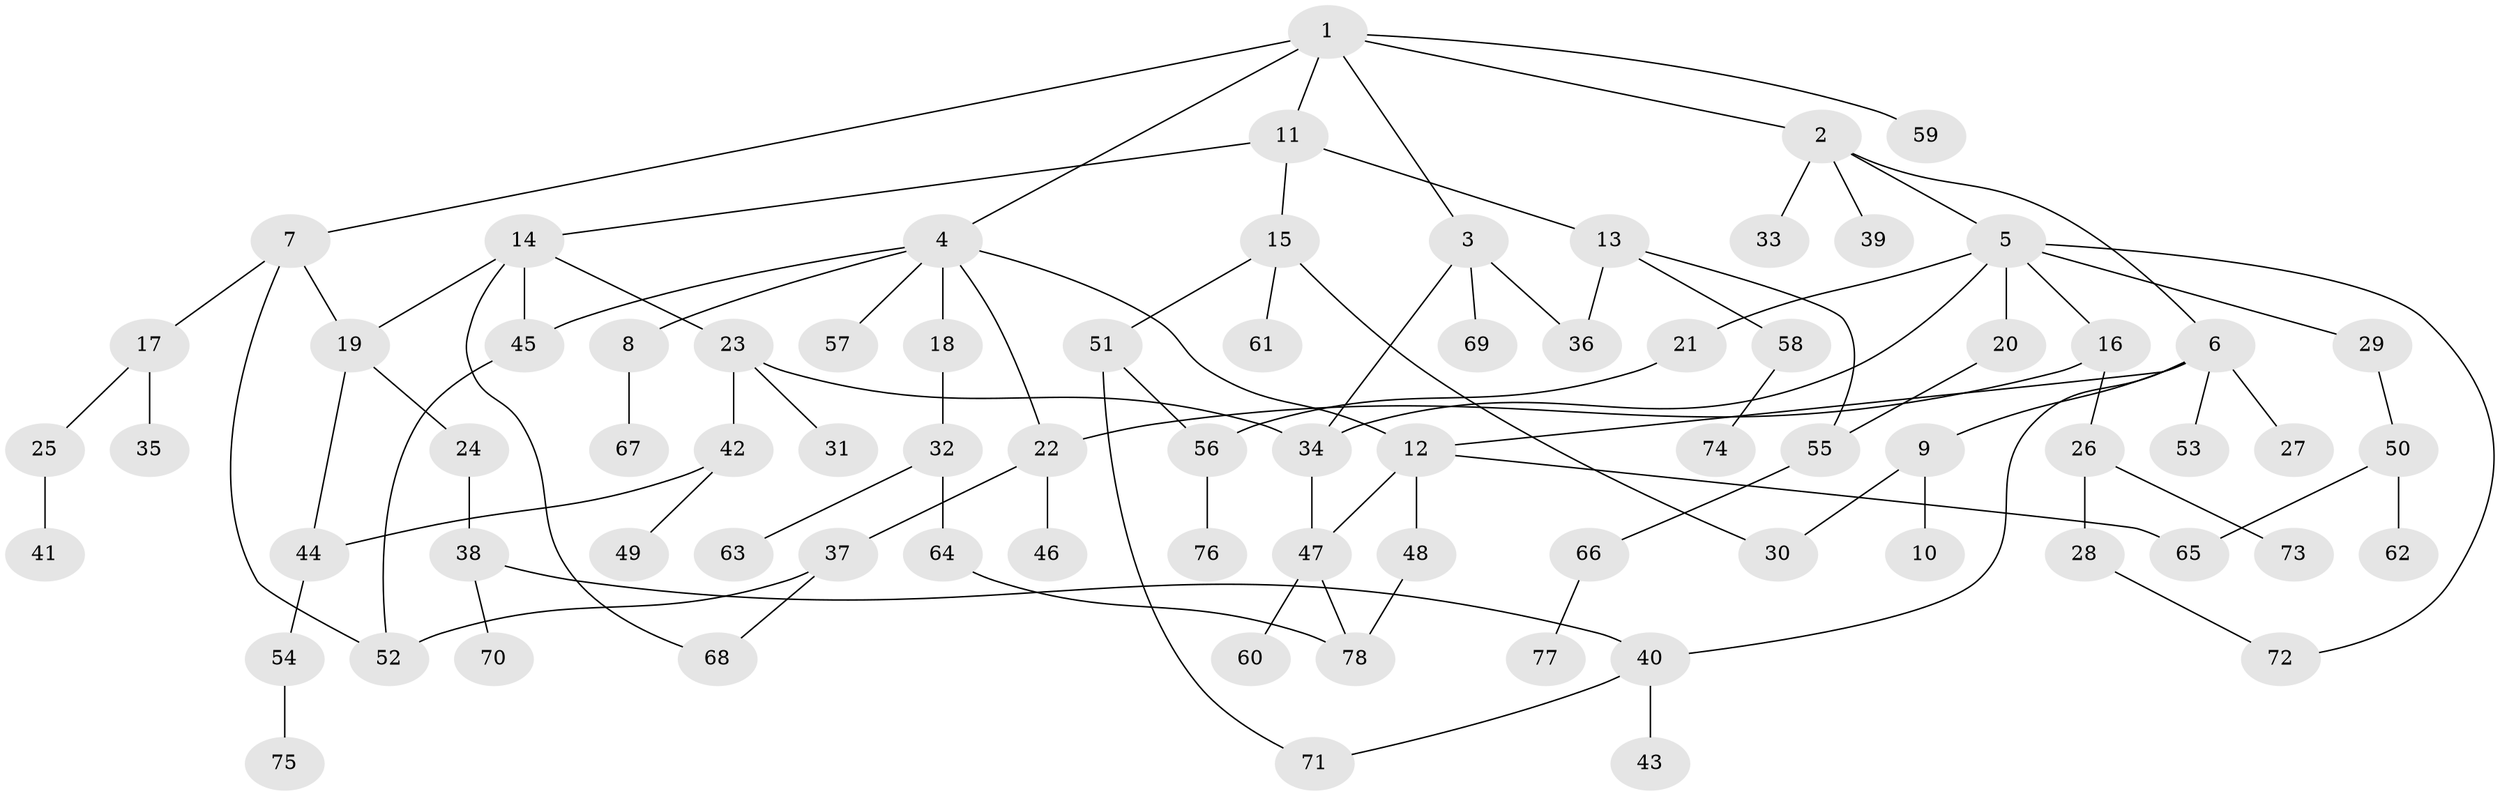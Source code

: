 // coarse degree distribution, {8: 0.0196078431372549, 4: 0.0784313725490196, 6: 0.0392156862745098, 10: 0.0196078431372549, 7: 0.0392156862745098, 5: 0.0392156862745098, 1: 0.35294117647058826, 3: 0.23529411764705882, 2: 0.17647058823529413}
// Generated by graph-tools (version 1.1) at 2025/41/03/06/25 10:41:29]
// undirected, 78 vertices, 98 edges
graph export_dot {
graph [start="1"]
  node [color=gray90,style=filled];
  1;
  2;
  3;
  4;
  5;
  6;
  7;
  8;
  9;
  10;
  11;
  12;
  13;
  14;
  15;
  16;
  17;
  18;
  19;
  20;
  21;
  22;
  23;
  24;
  25;
  26;
  27;
  28;
  29;
  30;
  31;
  32;
  33;
  34;
  35;
  36;
  37;
  38;
  39;
  40;
  41;
  42;
  43;
  44;
  45;
  46;
  47;
  48;
  49;
  50;
  51;
  52;
  53;
  54;
  55;
  56;
  57;
  58;
  59;
  60;
  61;
  62;
  63;
  64;
  65;
  66;
  67;
  68;
  69;
  70;
  71;
  72;
  73;
  74;
  75;
  76;
  77;
  78;
  1 -- 2;
  1 -- 3;
  1 -- 4;
  1 -- 7;
  1 -- 11;
  1 -- 59;
  2 -- 5;
  2 -- 6;
  2 -- 33;
  2 -- 39;
  3 -- 34;
  3 -- 69;
  3 -- 36;
  4 -- 8;
  4 -- 12;
  4 -- 18;
  4 -- 22;
  4 -- 57;
  4 -- 45;
  5 -- 16;
  5 -- 20;
  5 -- 21;
  5 -- 29;
  5 -- 72;
  5 -- 34;
  6 -- 9;
  6 -- 27;
  6 -- 40;
  6 -- 53;
  6 -- 12;
  7 -- 17;
  7 -- 19;
  7 -- 52;
  8 -- 67;
  9 -- 10;
  9 -- 30;
  11 -- 13;
  11 -- 14;
  11 -- 15;
  12 -- 47;
  12 -- 48;
  12 -- 65;
  13 -- 36;
  13 -- 58;
  13 -- 55;
  14 -- 23;
  14 -- 45;
  14 -- 68;
  14 -- 19;
  15 -- 30;
  15 -- 51;
  15 -- 61;
  16 -- 26;
  16 -- 22;
  17 -- 25;
  17 -- 35;
  18 -- 32;
  19 -- 24;
  19 -- 44;
  20 -- 55;
  21 -- 56;
  22 -- 37;
  22 -- 46;
  23 -- 31;
  23 -- 42;
  23 -- 34;
  24 -- 38;
  25 -- 41;
  26 -- 28;
  26 -- 73;
  28 -- 72;
  29 -- 50;
  32 -- 63;
  32 -- 64;
  34 -- 47;
  37 -- 52;
  37 -- 68;
  38 -- 70;
  38 -- 40;
  40 -- 43;
  40 -- 71;
  42 -- 44;
  42 -- 49;
  44 -- 54;
  45 -- 52;
  47 -- 60;
  47 -- 78;
  48 -- 78;
  50 -- 62;
  50 -- 65;
  51 -- 71;
  51 -- 56;
  54 -- 75;
  55 -- 66;
  56 -- 76;
  58 -- 74;
  64 -- 78;
  66 -- 77;
}
